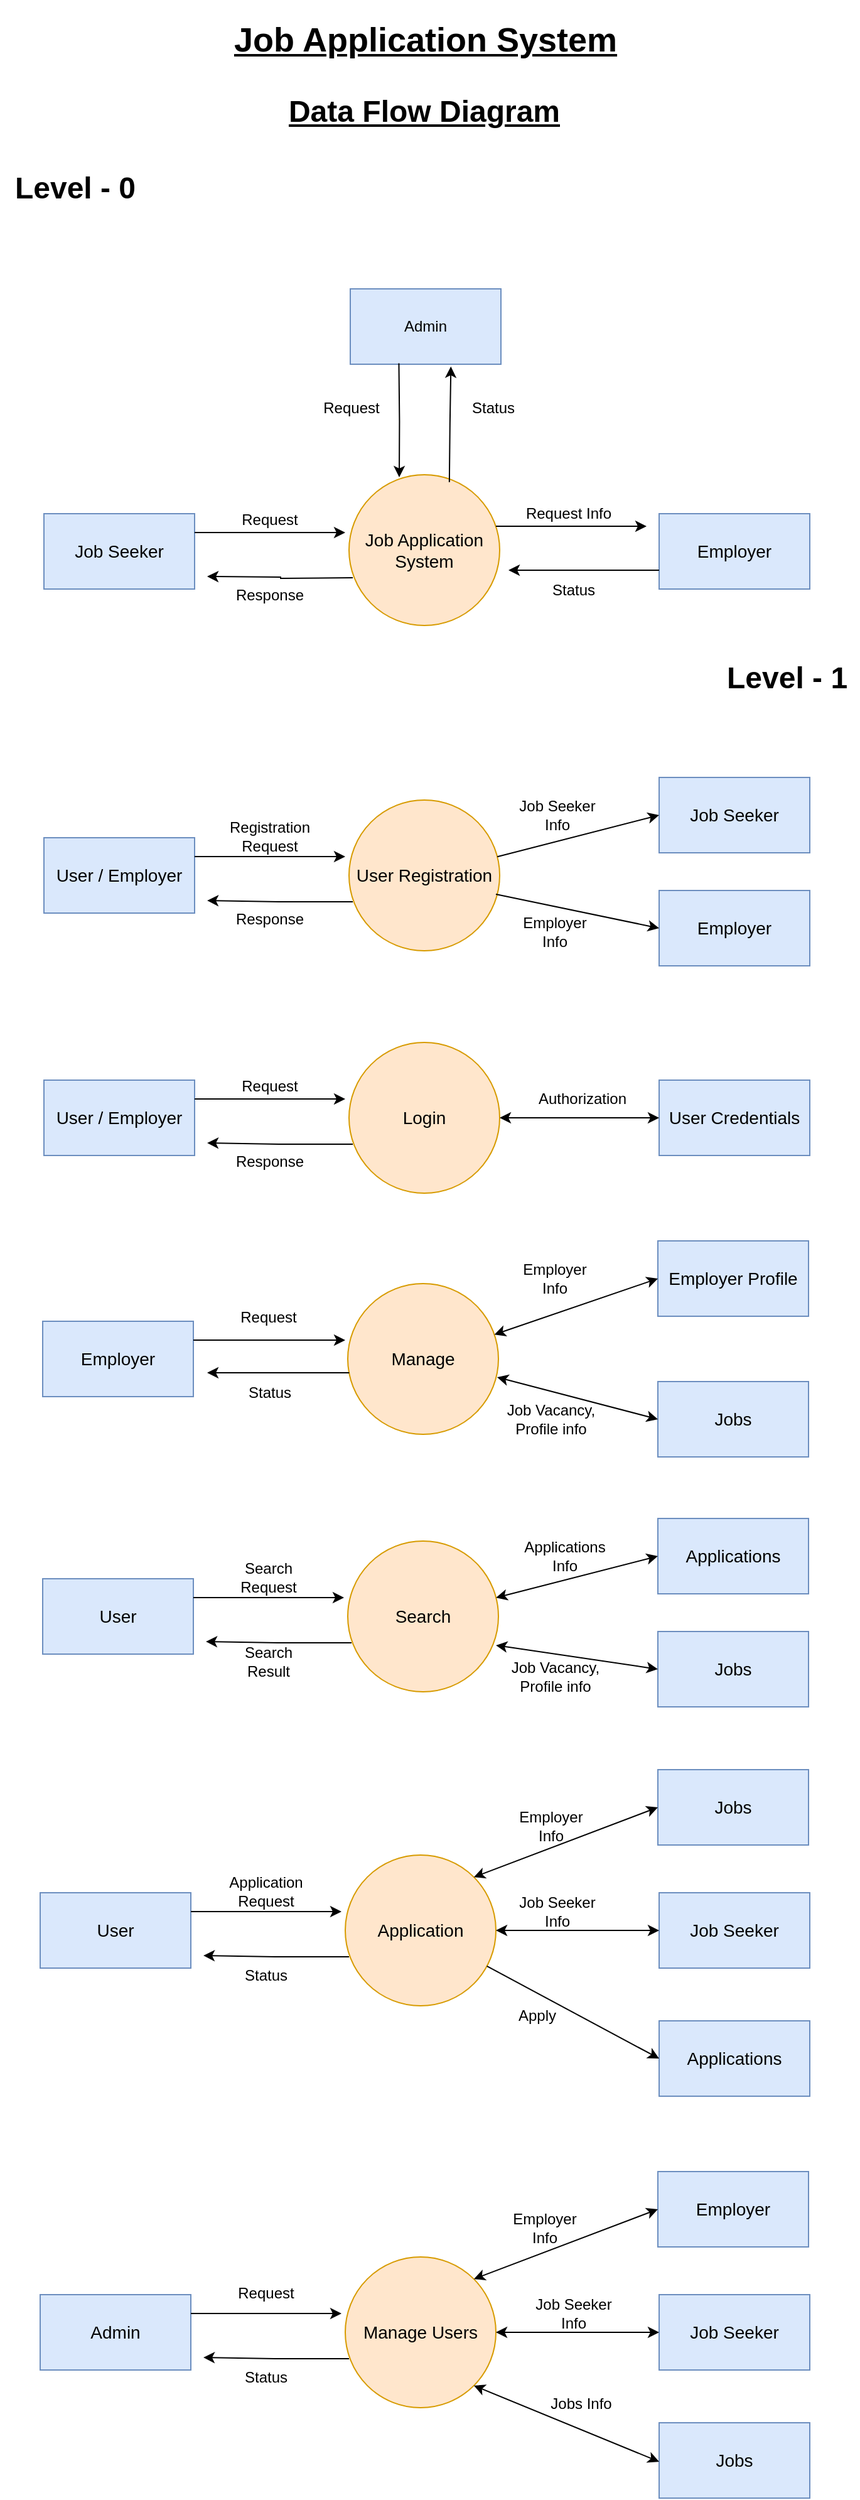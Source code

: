 <mxfile version="22.1.11" type="github" pages="2">
  <diagram name="DFD" id="n0FZbdHuvzvqF5hNi4Mt">
    <mxGraphModel dx="1173" dy="613" grid="1" gridSize="10" guides="1" tooltips="1" connect="1" arrows="1" fold="1" page="1" pageScale="1" pageWidth="850" pageHeight="1100" math="0" shadow="0">
      <root>
        <mxCell id="0" />
        <mxCell id="1" parent="0" />
        <mxCell id="ZXx62WjoBj0hGwNEn4ZQ-1" value="&lt;h1&gt;&lt;font style=&quot;font-size: 27px;&quot;&gt;Job Application System&lt;/font&gt;&lt;/h1&gt;" style="text;html=1;strokeColor=none;fillColor=none;spacing=5;spacingTop=-20;whiteSpace=wrap;overflow=hidden;rounded=0;align=center;fontStyle=4" parent="1" vertex="1">
          <mxGeometry x="289" y="40" width="330" height="40" as="geometry" />
        </mxCell>
        <mxCell id="ZXx62WjoBj0hGwNEn4ZQ-2" value="&lt;h1&gt;Data Flow Diagram&lt;/h1&gt;" style="text;html=1;strokeColor=none;fillColor=none;spacing=5;spacingTop=-20;whiteSpace=wrap;overflow=hidden;rounded=0;align=center;fontStyle=4" parent="1" vertex="1">
          <mxGeometry x="328" y="99" width="250" height="40" as="geometry" />
        </mxCell>
        <mxCell id="ZXx62WjoBj0hGwNEn4ZQ-3" value="&lt;h1&gt;Level - 0&lt;/h1&gt;" style="text;html=1;strokeColor=none;fillColor=none;spacing=5;spacingTop=-20;whiteSpace=wrap;overflow=hidden;rounded=0;align=center;" parent="1" vertex="1">
          <mxGeometry x="115" y="160" width="120" height="40" as="geometry" />
        </mxCell>
        <mxCell id="ZXx62WjoBj0hGwNEn4ZQ-5" value="&lt;font style=&quot;font-size: 14px;&quot;&gt;Job Seeker&lt;/font&gt;" style="rounded=0;whiteSpace=wrap;html=1;fillColor=#dae8fc;strokeColor=#6c8ebf;" parent="1" vertex="1">
          <mxGeometry x="150" y="439" width="120" height="60" as="geometry" />
        </mxCell>
        <mxCell id="ZXx62WjoBj0hGwNEn4ZQ-6" value="&lt;font style=&quot;font-size: 14px;&quot;&gt;Job Application System&lt;/font&gt;" style="ellipse;whiteSpace=wrap;html=1;aspect=fixed;fillColor=#ffe6cc;strokeColor=#d79b00;" parent="1" vertex="1">
          <mxGeometry x="393" y="408" width="120" height="120" as="geometry" />
        </mxCell>
        <mxCell id="ZXx62WjoBj0hGwNEn4ZQ-7" value="&lt;font style=&quot;font-size: 14px;&quot;&gt;Employer&lt;/font&gt;" style="rounded=0;whiteSpace=wrap;html=1;fillColor=#dae8fc;strokeColor=#6c8ebf;" parent="1" vertex="1">
          <mxGeometry x="640" y="439" width="120" height="60" as="geometry" />
        </mxCell>
        <mxCell id="ZXx62WjoBj0hGwNEn4ZQ-13" value="" style="endArrow=classic;html=1;rounded=0;edgeStyle=orthogonalEdgeStyle;exitX=1;exitY=0.25;exitDx=0;exitDy=0;" parent="1" source="ZXx62WjoBj0hGwNEn4ZQ-5" edge="1">
          <mxGeometry width="50" height="50" relative="1" as="geometry">
            <mxPoint x="300" y="489" as="sourcePoint" />
            <mxPoint x="390" y="454" as="targetPoint" />
          </mxGeometry>
        </mxCell>
        <mxCell id="ZXx62WjoBj0hGwNEn4ZQ-14" value="" style="endArrow=classic;html=1;rounded=0;edgeStyle=orthogonalEdgeStyle;exitX=0.975;exitY=0.333;exitDx=0;exitDy=0;exitPerimeter=0;" parent="1" edge="1">
          <mxGeometry width="50" height="50" relative="1" as="geometry">
            <mxPoint x="510" y="448.96" as="sourcePoint" />
            <mxPoint x="630" y="449" as="targetPoint" />
          </mxGeometry>
        </mxCell>
        <mxCell id="ZXx62WjoBj0hGwNEn4ZQ-15" value="" style="endArrow=classic;html=1;rounded=0;edgeStyle=orthogonalEdgeStyle;exitX=0;exitY=0.75;exitDx=0;exitDy=0;" parent="1" source="ZXx62WjoBj0hGwNEn4ZQ-7" edge="1">
          <mxGeometry width="50" height="50" relative="1" as="geometry">
            <mxPoint x="550" y="519" as="sourcePoint" />
            <mxPoint x="520" y="484" as="targetPoint" />
          </mxGeometry>
        </mxCell>
        <mxCell id="ZXx62WjoBj0hGwNEn4ZQ-16" value="" style="endArrow=classic;html=1;rounded=0;edgeStyle=orthogonalEdgeStyle;exitX=0.025;exitY=0.675;exitDx=0;exitDy=0;exitPerimeter=0;" parent="1" edge="1">
          <mxGeometry width="50" height="50" relative="1" as="geometry">
            <mxPoint x="396" y="490" as="sourcePoint" />
            <mxPoint x="280" y="489" as="targetPoint" />
          </mxGeometry>
        </mxCell>
        <mxCell id="ZXx62WjoBj0hGwNEn4ZQ-17" value="Request" style="text;html=1;strokeColor=none;fillColor=none;align=center;verticalAlign=middle;whiteSpace=wrap;rounded=0;" parent="1" vertex="1">
          <mxGeometry x="300" y="429" width="60" height="30" as="geometry" />
        </mxCell>
        <mxCell id="ZXx62WjoBj0hGwNEn4ZQ-18" value="Request Info" style="text;html=1;strokeColor=none;fillColor=none;align=center;verticalAlign=middle;whiteSpace=wrap;rounded=0;" parent="1" vertex="1">
          <mxGeometry x="528" y="424" width="80" height="30" as="geometry" />
        </mxCell>
        <mxCell id="ZXx62WjoBj0hGwNEn4ZQ-19" value="Response" style="text;html=1;strokeColor=none;fillColor=none;align=center;verticalAlign=middle;whiteSpace=wrap;rounded=0;" parent="1" vertex="1">
          <mxGeometry x="300" y="489" width="60" height="30" as="geometry" />
        </mxCell>
        <mxCell id="ZXx62WjoBj0hGwNEn4ZQ-20" value="Status" style="text;html=1;strokeColor=none;fillColor=none;align=center;verticalAlign=middle;whiteSpace=wrap;rounded=0;" parent="1" vertex="1">
          <mxGeometry x="542" y="485" width="60" height="30" as="geometry" />
        </mxCell>
        <mxCell id="ZXx62WjoBj0hGwNEn4ZQ-21" value="&lt;h1&gt;Level - 1&lt;/h1&gt;" style="text;html=1;strokeColor=none;fillColor=none;spacing=5;spacingTop=-20;whiteSpace=wrap;overflow=hidden;rounded=0;" parent="1" vertex="1">
          <mxGeometry x="689" y="550" width="110" height="40" as="geometry" />
        </mxCell>
        <mxCell id="ZXx62WjoBj0hGwNEn4ZQ-22" value="&lt;span style=&quot;font-size: 14px;&quot;&gt;User / Employer&lt;/span&gt;" style="rounded=0;whiteSpace=wrap;html=1;fillColor=#dae8fc;strokeColor=#6c8ebf;" parent="1" vertex="1">
          <mxGeometry x="150" y="890" width="120" height="60" as="geometry" />
        </mxCell>
        <mxCell id="ZXx62WjoBj0hGwNEn4ZQ-23" value="&lt;font style=&quot;font-size: 14px;&quot;&gt;Login&lt;/font&gt;" style="ellipse;whiteSpace=wrap;html=1;aspect=fixed;fillColor=#ffe6cc;strokeColor=#d79b00;" parent="1" vertex="1">
          <mxGeometry x="393" y="860" width="120" height="120" as="geometry" />
        </mxCell>
        <mxCell id="ZXx62WjoBj0hGwNEn4ZQ-24" value="&lt;font style=&quot;font-size: 14px;&quot;&gt;User Credentials&lt;/font&gt;" style="rounded=0;whiteSpace=wrap;html=1;fillColor=#dae8fc;strokeColor=#6c8ebf;" parent="1" vertex="1">
          <mxGeometry x="640" y="890" width="120" height="60" as="geometry" />
        </mxCell>
        <mxCell id="ZXx62WjoBj0hGwNEn4ZQ-25" value="" style="endArrow=classic;html=1;rounded=0;edgeStyle=orthogonalEdgeStyle;exitX=1;exitY=0.25;exitDx=0;exitDy=0;" parent="1" source="ZXx62WjoBj0hGwNEn4ZQ-22" edge="1">
          <mxGeometry width="50" height="50" relative="1" as="geometry">
            <mxPoint x="300" y="940" as="sourcePoint" />
            <mxPoint x="390" y="905" as="targetPoint" />
          </mxGeometry>
        </mxCell>
        <mxCell id="ZXx62WjoBj0hGwNEn4ZQ-28" value="" style="endArrow=classic;html=1;rounded=0;edgeStyle=orthogonalEdgeStyle;exitX=0.025;exitY=0.675;exitDx=0;exitDy=0;exitPerimeter=0;" parent="1" source="ZXx62WjoBj0hGwNEn4ZQ-23" edge="1">
          <mxGeometry width="50" height="50" relative="1" as="geometry">
            <mxPoint x="280" y="990" as="sourcePoint" />
            <mxPoint x="280" y="940" as="targetPoint" />
          </mxGeometry>
        </mxCell>
        <mxCell id="ZXx62WjoBj0hGwNEn4ZQ-29" value="Request" style="text;html=1;strokeColor=none;fillColor=none;align=center;verticalAlign=middle;whiteSpace=wrap;rounded=0;" parent="1" vertex="1">
          <mxGeometry x="300" y="880" width="60" height="30" as="geometry" />
        </mxCell>
        <mxCell id="ZXx62WjoBj0hGwNEn4ZQ-30" value="Authorization" style="text;html=1;strokeColor=none;fillColor=none;align=center;verticalAlign=middle;whiteSpace=wrap;rounded=0;" parent="1" vertex="1">
          <mxGeometry x="539" y="890" width="80" height="30" as="geometry" />
        </mxCell>
        <mxCell id="ZXx62WjoBj0hGwNEn4ZQ-31" value="Response" style="text;html=1;strokeColor=none;fillColor=none;align=center;verticalAlign=middle;whiteSpace=wrap;rounded=0;" parent="1" vertex="1">
          <mxGeometry x="300" y="940" width="60" height="30" as="geometry" />
        </mxCell>
        <mxCell id="ZXx62WjoBj0hGwNEn4ZQ-33" value="" style="endArrow=classic;startArrow=classic;html=1;rounded=0;edgeStyle=orthogonalEdgeStyle;entryX=0;entryY=0.5;entryDx=0;entryDy=0;exitX=1;exitY=0.5;exitDx=0;exitDy=0;" parent="1" source="ZXx62WjoBj0hGwNEn4ZQ-23" target="ZXx62WjoBj0hGwNEn4ZQ-24" edge="1">
          <mxGeometry width="50" height="50" relative="1" as="geometry">
            <mxPoint x="550" y="970" as="sourcePoint" />
            <mxPoint x="600" y="920" as="targetPoint" />
          </mxGeometry>
        </mxCell>
        <mxCell id="ZXx62WjoBj0hGwNEn4ZQ-34" value="&lt;span style=&quot;font-size: 14px;&quot;&gt;User / Employer&lt;/span&gt;" style="rounded=0;whiteSpace=wrap;html=1;fillColor=#dae8fc;strokeColor=#6c8ebf;" parent="1" vertex="1">
          <mxGeometry x="150" y="697" width="120" height="60" as="geometry" />
        </mxCell>
        <mxCell id="ZXx62WjoBj0hGwNEn4ZQ-35" value="&lt;span style=&quot;font-size: 14px;&quot;&gt;User Registration&lt;/span&gt;" style="ellipse;whiteSpace=wrap;html=1;aspect=fixed;fillColor=#ffe6cc;strokeColor=#d79b00;" parent="1" vertex="1">
          <mxGeometry x="393" y="667" width="120" height="120" as="geometry" />
        </mxCell>
        <mxCell id="ZXx62WjoBj0hGwNEn4ZQ-36" value="&lt;font style=&quot;font-size: 14px;&quot;&gt;Job Seeker&lt;/font&gt;" style="rounded=0;whiteSpace=wrap;html=1;fillColor=#dae8fc;strokeColor=#6c8ebf;" parent="1" vertex="1">
          <mxGeometry x="640" y="649" width="120" height="60" as="geometry" />
        </mxCell>
        <mxCell id="ZXx62WjoBj0hGwNEn4ZQ-37" value="" style="endArrow=classic;html=1;rounded=0;edgeStyle=orthogonalEdgeStyle;exitX=1;exitY=0.25;exitDx=0;exitDy=0;" parent="1" source="ZXx62WjoBj0hGwNEn4ZQ-34" edge="1">
          <mxGeometry width="50" height="50" relative="1" as="geometry">
            <mxPoint x="300" y="747" as="sourcePoint" />
            <mxPoint x="390" y="712" as="targetPoint" />
          </mxGeometry>
        </mxCell>
        <mxCell id="ZXx62WjoBj0hGwNEn4ZQ-38" value="" style="endArrow=classic;html=1;rounded=0;edgeStyle=orthogonalEdgeStyle;exitX=0.025;exitY=0.675;exitDx=0;exitDy=0;exitPerimeter=0;" parent="1" source="ZXx62WjoBj0hGwNEn4ZQ-35" edge="1">
          <mxGeometry width="50" height="50" relative="1" as="geometry">
            <mxPoint x="280" y="797" as="sourcePoint" />
            <mxPoint x="280" y="747" as="targetPoint" />
          </mxGeometry>
        </mxCell>
        <mxCell id="ZXx62WjoBj0hGwNEn4ZQ-39" value="Registration Request" style="text;html=1;strokeColor=none;fillColor=none;align=center;verticalAlign=middle;whiteSpace=wrap;rounded=0;" parent="1" vertex="1">
          <mxGeometry x="300" y="681" width="60" height="30" as="geometry" />
        </mxCell>
        <mxCell id="ZXx62WjoBj0hGwNEn4ZQ-41" value="Response" style="text;html=1;strokeColor=none;fillColor=none;align=center;verticalAlign=middle;whiteSpace=wrap;rounded=0;" parent="1" vertex="1">
          <mxGeometry x="300" y="747" width="60" height="30" as="geometry" />
        </mxCell>
        <mxCell id="ZXx62WjoBj0hGwNEn4ZQ-44" value="&lt;font style=&quot;font-size: 14px;&quot;&gt;Employer&lt;/font&gt;" style="rounded=0;whiteSpace=wrap;html=1;fillColor=#dae8fc;strokeColor=#6c8ebf;" parent="1" vertex="1">
          <mxGeometry x="640" y="739" width="120" height="60" as="geometry" />
        </mxCell>
        <mxCell id="ZXx62WjoBj0hGwNEn4ZQ-48" value="Job Seeker Info" style="text;html=1;strokeColor=none;fillColor=none;align=center;verticalAlign=middle;whiteSpace=wrap;rounded=0;" parent="1" vertex="1">
          <mxGeometry x="523" y="664" width="72" height="30" as="geometry" />
        </mxCell>
        <mxCell id="ZXx62WjoBj0hGwNEn4ZQ-49" value="Employer Info" style="text;html=1;strokeColor=none;fillColor=none;align=center;verticalAlign=middle;whiteSpace=wrap;rounded=0;" parent="1" vertex="1">
          <mxGeometry x="527" y="757" width="60" height="30" as="geometry" />
        </mxCell>
        <mxCell id="rvOceuUh3xd4G9wwaCa7-1" value="&lt;span style=&quot;font-size: 14px;&quot;&gt;User&lt;/span&gt;" style="rounded=0;whiteSpace=wrap;html=1;fillColor=#dae8fc;strokeColor=#6c8ebf;" parent="1" vertex="1">
          <mxGeometry x="149" y="1287" width="120" height="60" as="geometry" />
        </mxCell>
        <mxCell id="rvOceuUh3xd4G9wwaCa7-2" value="&lt;span style=&quot;font-size: 14px;&quot;&gt;Search&lt;/span&gt;" style="ellipse;whiteSpace=wrap;html=1;aspect=fixed;fillColor=#ffe6cc;strokeColor=#d79b00;" parent="1" vertex="1">
          <mxGeometry x="392" y="1257" width="120" height="120" as="geometry" />
        </mxCell>
        <mxCell id="rvOceuUh3xd4G9wwaCa7-3" value="&lt;font style=&quot;font-size: 14px;&quot;&gt;Applications&lt;/font&gt;" style="rounded=0;whiteSpace=wrap;html=1;fillColor=#dae8fc;strokeColor=#6c8ebf;" parent="1" vertex="1">
          <mxGeometry x="639" y="1239" width="120" height="60" as="geometry" />
        </mxCell>
        <mxCell id="rvOceuUh3xd4G9wwaCa7-4" value="" style="endArrow=classic;html=1;rounded=0;edgeStyle=orthogonalEdgeStyle;exitX=1;exitY=0.25;exitDx=0;exitDy=0;" parent="1" source="rvOceuUh3xd4G9wwaCa7-1" edge="1">
          <mxGeometry width="50" height="50" relative="1" as="geometry">
            <mxPoint x="299" y="1337" as="sourcePoint" />
            <mxPoint x="389" y="1302" as="targetPoint" />
          </mxGeometry>
        </mxCell>
        <mxCell id="rvOceuUh3xd4G9wwaCa7-5" value="" style="endArrow=classic;html=1;rounded=0;edgeStyle=orthogonalEdgeStyle;exitX=0.025;exitY=0.675;exitDx=0;exitDy=0;exitPerimeter=0;" parent="1" source="rvOceuUh3xd4G9wwaCa7-2" edge="1">
          <mxGeometry width="50" height="50" relative="1" as="geometry">
            <mxPoint x="279" y="1387" as="sourcePoint" />
            <mxPoint x="279" y="1337" as="targetPoint" />
          </mxGeometry>
        </mxCell>
        <mxCell id="rvOceuUh3xd4G9wwaCa7-6" value="Search&lt;br&gt;Request" style="text;html=1;strokeColor=none;fillColor=none;align=center;verticalAlign=middle;whiteSpace=wrap;rounded=0;" parent="1" vertex="1">
          <mxGeometry x="299" y="1271" width="60" height="30" as="geometry" />
        </mxCell>
        <mxCell id="rvOceuUh3xd4G9wwaCa7-7" value="Search Result" style="text;html=1;strokeColor=none;fillColor=none;align=center;verticalAlign=middle;whiteSpace=wrap;rounded=0;" parent="1" vertex="1">
          <mxGeometry x="299" y="1338" width="60" height="30" as="geometry" />
        </mxCell>
        <mxCell id="rvOceuUh3xd4G9wwaCa7-8" value="&lt;font style=&quot;font-size: 14px;&quot;&gt;Jobs&lt;/font&gt;" style="rounded=0;whiteSpace=wrap;html=1;fillColor=#dae8fc;strokeColor=#6c8ebf;" parent="1" vertex="1">
          <mxGeometry x="639" y="1329" width="120" height="60" as="geometry" />
        </mxCell>
        <mxCell id="rvOceuUh3xd4G9wwaCa7-10" value="Applications Info" style="text;html=1;strokeColor=none;fillColor=none;align=center;verticalAlign=middle;whiteSpace=wrap;rounded=0;" parent="1" vertex="1">
          <mxGeometry x="529" y="1254" width="72" height="30" as="geometry" />
        </mxCell>
        <mxCell id="rvOceuUh3xd4G9wwaCa7-11" value="Job Vacancy, Profile info" style="text;html=1;strokeColor=none;fillColor=none;align=center;verticalAlign=middle;whiteSpace=wrap;rounded=0;" parent="1" vertex="1">
          <mxGeometry x="517" y="1350" width="81" height="30" as="geometry" />
        </mxCell>
        <mxCell id="rvOceuUh3xd4G9wwaCa7-16" value="&lt;span style=&quot;font-size: 14px;&quot;&gt;User&lt;/span&gt;" style="rounded=0;whiteSpace=wrap;html=1;fillColor=#dae8fc;strokeColor=#6c8ebf;" parent="1" vertex="1">
          <mxGeometry x="147" y="1537" width="120" height="60" as="geometry" />
        </mxCell>
        <mxCell id="rvOceuUh3xd4G9wwaCa7-17" value="&lt;span style=&quot;font-size: 14px;&quot;&gt;Application&lt;/span&gt;" style="ellipse;whiteSpace=wrap;html=1;aspect=fixed;fillColor=#ffe6cc;strokeColor=#d79b00;" parent="1" vertex="1">
          <mxGeometry x="390" y="1507" width="120" height="120" as="geometry" />
        </mxCell>
        <mxCell id="rvOceuUh3xd4G9wwaCa7-18" value="&lt;font style=&quot;font-size: 14px;&quot;&gt;Jobs&lt;/font&gt;" style="rounded=0;whiteSpace=wrap;html=1;fillColor=#dae8fc;strokeColor=#6c8ebf;" parent="1" vertex="1">
          <mxGeometry x="639" y="1439" width="120" height="60" as="geometry" />
        </mxCell>
        <mxCell id="rvOceuUh3xd4G9wwaCa7-19" value="" style="endArrow=classic;html=1;rounded=0;edgeStyle=orthogonalEdgeStyle;exitX=1;exitY=0.25;exitDx=0;exitDy=0;" parent="1" source="rvOceuUh3xd4G9wwaCa7-16" edge="1">
          <mxGeometry width="50" height="50" relative="1" as="geometry">
            <mxPoint x="297" y="1587" as="sourcePoint" />
            <mxPoint x="387" y="1552" as="targetPoint" />
          </mxGeometry>
        </mxCell>
        <mxCell id="rvOceuUh3xd4G9wwaCa7-20" value="" style="endArrow=classic;html=1;rounded=0;edgeStyle=orthogonalEdgeStyle;exitX=0.025;exitY=0.675;exitDx=0;exitDy=0;exitPerimeter=0;" parent="1" source="rvOceuUh3xd4G9wwaCa7-17" edge="1">
          <mxGeometry width="50" height="50" relative="1" as="geometry">
            <mxPoint x="277" y="1637" as="sourcePoint" />
            <mxPoint x="277" y="1587" as="targetPoint" />
          </mxGeometry>
        </mxCell>
        <mxCell id="rvOceuUh3xd4G9wwaCa7-21" value="Application Request" style="text;html=1;strokeColor=none;fillColor=none;align=center;verticalAlign=middle;whiteSpace=wrap;rounded=0;" parent="1" vertex="1">
          <mxGeometry x="297" y="1521" width="60" height="30" as="geometry" />
        </mxCell>
        <mxCell id="rvOceuUh3xd4G9wwaCa7-22" value="Status" style="text;html=1;strokeColor=none;fillColor=none;align=center;verticalAlign=middle;whiteSpace=wrap;rounded=0;" parent="1" vertex="1">
          <mxGeometry x="297" y="1588" width="60" height="30" as="geometry" />
        </mxCell>
        <mxCell id="rvOceuUh3xd4G9wwaCa7-23" value="&lt;font style=&quot;font-size: 14px;&quot;&gt;Job Seeker&lt;/font&gt;" style="rounded=0;whiteSpace=wrap;html=1;fillColor=#dae8fc;strokeColor=#6c8ebf;" parent="1" vertex="1">
          <mxGeometry x="640" y="1537" width="120" height="60" as="geometry" />
        </mxCell>
        <mxCell id="rvOceuUh3xd4G9wwaCa7-24" value="Employer Info" style="text;html=1;strokeColor=none;fillColor=none;align=center;verticalAlign=middle;whiteSpace=wrap;rounded=0;" parent="1" vertex="1">
          <mxGeometry x="518" y="1469" width="72" height="30" as="geometry" />
        </mxCell>
        <mxCell id="rvOceuUh3xd4G9wwaCa7-25" value="Job Seeker Info" style="text;html=1;strokeColor=none;fillColor=none;align=center;verticalAlign=middle;whiteSpace=wrap;rounded=0;" parent="1" vertex="1">
          <mxGeometry x="525" y="1537" width="68" height="30" as="geometry" />
        </mxCell>
        <mxCell id="rvOceuUh3xd4G9wwaCa7-27" value="" style="endArrow=classic;startArrow=classic;html=1;rounded=0;edgeStyle=orthogonalEdgeStyle;entryX=0;entryY=0.5;entryDx=0;entryDy=0;exitX=1;exitY=0.5;exitDx=0;exitDy=0;" parent="1" source="rvOceuUh3xd4G9wwaCa7-17" target="rvOceuUh3xd4G9wwaCa7-23" edge="1">
          <mxGeometry width="50" height="50" relative="1" as="geometry">
            <mxPoint x="528" y="1579" as="sourcePoint" />
            <mxPoint x="588" y="1559" as="targetPoint" />
          </mxGeometry>
        </mxCell>
        <mxCell id="rvOceuUh3xd4G9wwaCa7-28" value="&lt;font style=&quot;font-size: 14px;&quot;&gt;Applications&lt;/font&gt;" style="rounded=0;whiteSpace=wrap;html=1;fillColor=#dae8fc;strokeColor=#6c8ebf;" parent="1" vertex="1">
          <mxGeometry x="640" y="1639" width="120" height="60" as="geometry" />
        </mxCell>
        <mxCell id="rvOceuUh3xd4G9wwaCa7-30" value="&lt;font style=&quot;font-size: 12px;&quot;&gt;Apply&lt;/font&gt;" style="text;html=1;strokeColor=none;fillColor=none;align=center;verticalAlign=middle;whiteSpace=wrap;rounded=0;" parent="1" vertex="1">
          <mxGeometry x="513" y="1620" width="60" height="30" as="geometry" />
        </mxCell>
        <mxCell id="rvOceuUh3xd4G9wwaCa7-31" value="&lt;span style=&quot;font-size: 14px;&quot;&gt;Admin&lt;/span&gt;" style="rounded=0;whiteSpace=wrap;html=1;fillColor=#dae8fc;strokeColor=#6c8ebf;" parent="1" vertex="1">
          <mxGeometry x="147" y="1857" width="120" height="60" as="geometry" />
        </mxCell>
        <mxCell id="rvOceuUh3xd4G9wwaCa7-32" value="&lt;span style=&quot;font-size: 14px;&quot;&gt;Manage Users&lt;/span&gt;" style="ellipse;whiteSpace=wrap;html=1;aspect=fixed;fillColor=#ffe6cc;strokeColor=#d79b00;" parent="1" vertex="1">
          <mxGeometry x="390" y="1827" width="120" height="120" as="geometry" />
        </mxCell>
        <mxCell id="rvOceuUh3xd4G9wwaCa7-33" value="&lt;font style=&quot;font-size: 14px;&quot;&gt;Employer&lt;/font&gt;" style="rounded=0;whiteSpace=wrap;html=1;fillColor=#dae8fc;strokeColor=#6c8ebf;" parent="1" vertex="1">
          <mxGeometry x="639" y="1759" width="120" height="60" as="geometry" />
        </mxCell>
        <mxCell id="rvOceuUh3xd4G9wwaCa7-34" value="" style="endArrow=classic;html=1;rounded=0;edgeStyle=orthogonalEdgeStyle;exitX=1;exitY=0.25;exitDx=0;exitDy=0;" parent="1" source="rvOceuUh3xd4G9wwaCa7-31" edge="1">
          <mxGeometry width="50" height="50" relative="1" as="geometry">
            <mxPoint x="297" y="1907" as="sourcePoint" />
            <mxPoint x="387" y="1872" as="targetPoint" />
          </mxGeometry>
        </mxCell>
        <mxCell id="rvOceuUh3xd4G9wwaCa7-35" value="" style="endArrow=classic;html=1;rounded=0;edgeStyle=orthogonalEdgeStyle;exitX=0.025;exitY=0.675;exitDx=0;exitDy=0;exitPerimeter=0;" parent="1" source="rvOceuUh3xd4G9wwaCa7-32" edge="1">
          <mxGeometry width="50" height="50" relative="1" as="geometry">
            <mxPoint x="277" y="1957" as="sourcePoint" />
            <mxPoint x="277" y="1907" as="targetPoint" />
          </mxGeometry>
        </mxCell>
        <mxCell id="rvOceuUh3xd4G9wwaCa7-36" value="Request" style="text;html=1;strokeColor=none;fillColor=none;align=center;verticalAlign=middle;whiteSpace=wrap;rounded=0;" parent="1" vertex="1">
          <mxGeometry x="297" y="1841" width="60" height="30" as="geometry" />
        </mxCell>
        <mxCell id="rvOceuUh3xd4G9wwaCa7-37" value="Status" style="text;html=1;strokeColor=none;fillColor=none;align=center;verticalAlign=middle;whiteSpace=wrap;rounded=0;" parent="1" vertex="1">
          <mxGeometry x="297" y="1908" width="60" height="30" as="geometry" />
        </mxCell>
        <mxCell id="rvOceuUh3xd4G9wwaCa7-38" value="&lt;font style=&quot;font-size: 14px;&quot;&gt;Job Seeker&lt;/font&gt;" style="rounded=0;whiteSpace=wrap;html=1;fillColor=#dae8fc;strokeColor=#6c8ebf;" parent="1" vertex="1">
          <mxGeometry x="640" y="1857" width="120" height="60" as="geometry" />
        </mxCell>
        <mxCell id="rvOceuUh3xd4G9wwaCa7-39" value="Employer Info" style="text;html=1;strokeColor=none;fillColor=none;align=center;verticalAlign=middle;whiteSpace=wrap;rounded=0;" parent="1" vertex="1">
          <mxGeometry x="513" y="1789" width="72" height="30" as="geometry" />
        </mxCell>
        <mxCell id="rvOceuUh3xd4G9wwaCa7-40" value="Job Seeker Info" style="text;html=1;strokeColor=none;fillColor=none;align=center;verticalAlign=middle;whiteSpace=wrap;rounded=0;" parent="1" vertex="1">
          <mxGeometry x="538" y="1857" width="68" height="30" as="geometry" />
        </mxCell>
        <mxCell id="rvOceuUh3xd4G9wwaCa7-42" value="" style="endArrow=classic;startArrow=classic;html=1;rounded=0;edgeStyle=orthogonalEdgeStyle;entryX=0;entryY=0.5;entryDx=0;entryDy=0;exitX=1;exitY=0.5;exitDx=0;exitDy=0;" parent="1" source="rvOceuUh3xd4G9wwaCa7-32" target="rvOceuUh3xd4G9wwaCa7-38" edge="1">
          <mxGeometry width="50" height="50" relative="1" as="geometry">
            <mxPoint x="528" y="1899" as="sourcePoint" />
            <mxPoint x="588" y="1879" as="targetPoint" />
          </mxGeometry>
        </mxCell>
        <mxCell id="rvOceuUh3xd4G9wwaCa7-43" value="&lt;font style=&quot;font-size: 14px;&quot;&gt;Jobs&lt;/font&gt;" style="rounded=0;whiteSpace=wrap;html=1;fillColor=#dae8fc;strokeColor=#6c8ebf;" parent="1" vertex="1">
          <mxGeometry x="640" y="1959" width="120" height="60" as="geometry" />
        </mxCell>
        <mxCell id="rvOceuUh3xd4G9wwaCa7-45" value="Jobs Info" style="text;html=1;strokeColor=none;fillColor=none;align=center;verticalAlign=middle;whiteSpace=wrap;rounded=0;" parent="1" vertex="1">
          <mxGeometry x="548" y="1929" width="60" height="30" as="geometry" />
        </mxCell>
        <mxCell id="rvOceuUh3xd4G9wwaCa7-49" value="Request" style="text;html=1;strokeColor=none;fillColor=none;align=center;verticalAlign=middle;whiteSpace=wrap;rounded=0;" parent="1" vertex="1">
          <mxGeometry x="365" y="340" width="60" height="30" as="geometry" />
        </mxCell>
        <mxCell id="rvOceuUh3xd4G9wwaCa7-50" value="Status" style="text;html=1;strokeColor=none;fillColor=none;align=center;verticalAlign=middle;whiteSpace=wrap;rounded=0;" parent="1" vertex="1">
          <mxGeometry x="478" y="340" width="60" height="30" as="geometry" />
        </mxCell>
        <mxCell id="rvOceuUh3xd4G9wwaCa7-51" value="Admin" style="rounded=0;whiteSpace=wrap;html=1;fillColor=#dae8fc;strokeColor=#6c8ebf;" parent="1" vertex="1">
          <mxGeometry x="394" y="260" width="120" height="60" as="geometry" />
        </mxCell>
        <mxCell id="rvOceuUh3xd4G9wwaCa7-52" value="" style="endArrow=classic;html=1;rounded=0;edgeStyle=orthogonalEdgeStyle;exitX=0.356;exitY=0.987;exitDx=0;exitDy=0;exitPerimeter=0;" parent="1" edge="1">
          <mxGeometry width="50" height="50" relative="1" as="geometry">
            <mxPoint x="432.72" y="319.22" as="sourcePoint" />
            <mxPoint x="433" y="410" as="targetPoint" />
          </mxGeometry>
        </mxCell>
        <mxCell id="rvOceuUh3xd4G9wwaCa7-54" value="" style="endArrow=classic;html=1;rounded=0;edgeStyle=orthogonalEdgeStyle;entryX=0.668;entryY=1.03;entryDx=0;entryDy=0;entryPerimeter=0;exitX=0.691;exitY=-0.009;exitDx=0;exitDy=0;exitPerimeter=0;" parent="1" target="rvOceuUh3xd4G9wwaCa7-51" edge="1">
          <mxGeometry width="50" height="50" relative="1" as="geometry">
            <mxPoint x="472.92" y="413.92" as="sourcePoint" />
            <mxPoint x="472" y="327.8" as="targetPoint" />
          </mxGeometry>
        </mxCell>
        <mxCell id="3oJ-Er16zWGDzY93MScV-1" value="&lt;span style=&quot;font-size: 14px;&quot;&gt;Employer&lt;/span&gt;" style="rounded=0;whiteSpace=wrap;html=1;fillColor=#dae8fc;strokeColor=#6c8ebf;" vertex="1" parent="1">
          <mxGeometry x="149" y="1082" width="120" height="60" as="geometry" />
        </mxCell>
        <mxCell id="3oJ-Er16zWGDzY93MScV-2" value="&lt;span style=&quot;font-size: 14px;&quot;&gt;Manage&lt;/span&gt;" style="ellipse;whiteSpace=wrap;html=1;aspect=fixed;fillColor=#ffe6cc;strokeColor=#d79b00;" vertex="1" parent="1">
          <mxGeometry x="392" y="1052" width="120" height="120" as="geometry" />
        </mxCell>
        <mxCell id="3oJ-Er16zWGDzY93MScV-3" value="&lt;font style=&quot;font-size: 14px;&quot;&gt;Employer Profile&lt;/font&gt;" style="rounded=0;whiteSpace=wrap;html=1;fillColor=#dae8fc;strokeColor=#6c8ebf;" vertex="1" parent="1">
          <mxGeometry x="639" y="1018" width="120" height="60" as="geometry" />
        </mxCell>
        <mxCell id="3oJ-Er16zWGDzY93MScV-6" value="Request" style="text;html=1;strokeColor=none;fillColor=none;align=center;verticalAlign=middle;whiteSpace=wrap;rounded=0;" vertex="1" parent="1">
          <mxGeometry x="299" y="1064" width="60" height="30" as="geometry" />
        </mxCell>
        <mxCell id="3oJ-Er16zWGDzY93MScV-7" value="Status" style="text;html=1;strokeColor=none;fillColor=none;align=center;verticalAlign=middle;whiteSpace=wrap;rounded=0;" vertex="1" parent="1">
          <mxGeometry x="300" y="1124" width="60" height="30" as="geometry" />
        </mxCell>
        <mxCell id="3oJ-Er16zWGDzY93MScV-8" value="&lt;font style=&quot;font-size: 14px;&quot;&gt;Jobs&lt;/font&gt;" style="rounded=0;whiteSpace=wrap;html=1;fillColor=#dae8fc;strokeColor=#6c8ebf;" vertex="1" parent="1">
          <mxGeometry x="639" y="1130" width="120" height="60" as="geometry" />
        </mxCell>
        <mxCell id="3oJ-Er16zWGDzY93MScV-9" value="Employer Info" style="text;html=1;strokeColor=none;fillColor=none;align=center;verticalAlign=middle;whiteSpace=wrap;rounded=0;" vertex="1" parent="1">
          <mxGeometry x="521" y="1033" width="72" height="30" as="geometry" />
        </mxCell>
        <mxCell id="3oJ-Er16zWGDzY93MScV-10" value="Job Vacancy, Profile info" style="text;html=1;strokeColor=none;fillColor=none;align=center;verticalAlign=middle;whiteSpace=wrap;rounded=0;" vertex="1" parent="1">
          <mxGeometry x="510" y="1145" width="88" height="30" as="geometry" />
        </mxCell>
        <mxCell id="3oJ-Er16zWGDzY93MScV-16" value="" style="endArrow=classic;startArrow=classic;html=1;rounded=0;entryX=0;entryY=0.5;entryDx=0;entryDy=0;exitX=0.991;exitY=0.621;exitDx=0;exitDy=0;exitPerimeter=0;" edge="1" parent="1" source="3oJ-Er16zWGDzY93MScV-2" target="3oJ-Er16zWGDzY93MScV-8">
          <mxGeometry width="50" height="50" relative="1" as="geometry">
            <mxPoint x="520" y="1190" as="sourcePoint" />
            <mxPoint x="570" y="1140" as="targetPoint" />
            <Array as="points" />
          </mxGeometry>
        </mxCell>
        <mxCell id="3oJ-Er16zWGDzY93MScV-18" value="" style="endArrow=classic;startArrow=classic;html=1;rounded=0;entryX=0;entryY=0.5;entryDx=0;entryDy=0;" edge="1" parent="1" source="3oJ-Er16zWGDzY93MScV-2" target="3oJ-Er16zWGDzY93MScV-3">
          <mxGeometry width="50" height="50" relative="1" as="geometry">
            <mxPoint x="530" y="1060" as="sourcePoint" />
            <mxPoint x="580" y="1010" as="targetPoint" />
            <Array as="points" />
          </mxGeometry>
        </mxCell>
        <mxCell id="3oJ-Er16zWGDzY93MScV-19" value="" style="endArrow=classic;html=1;rounded=0;exitX=1;exitY=0.25;exitDx=0;exitDy=0;" edge="1" parent="1" source="3oJ-Er16zWGDzY93MScV-1">
          <mxGeometry width="50" height="50" relative="1" as="geometry">
            <mxPoint x="300" y="1124" as="sourcePoint" />
            <mxPoint x="390" y="1097" as="targetPoint" />
          </mxGeometry>
        </mxCell>
        <mxCell id="3oJ-Er16zWGDzY93MScV-20" value="" style="endArrow=classic;html=1;rounded=0;exitX=0.01;exitY=0.592;exitDx=0;exitDy=0;exitPerimeter=0;" edge="1" parent="1" source="3oJ-Er16zWGDzY93MScV-2">
          <mxGeometry width="50" height="50" relative="1" as="geometry">
            <mxPoint x="250" y="1204" as="sourcePoint" />
            <mxPoint x="280" y="1123" as="targetPoint" />
          </mxGeometry>
        </mxCell>
        <mxCell id="3oJ-Er16zWGDzY93MScV-21" value="" style="endArrow=classic;startArrow=classic;html=1;rounded=0;exitX=1;exitY=1;exitDx=0;exitDy=0;" edge="1" parent="1" source="rvOceuUh3xd4G9wwaCa7-32">
          <mxGeometry width="50" height="50" relative="1" as="geometry">
            <mxPoint x="498.216" y="1929.426" as="sourcePoint" />
            <mxPoint x="640" y="1990" as="targetPoint" />
          </mxGeometry>
        </mxCell>
        <mxCell id="3oJ-Er16zWGDzY93MScV-22" value="" style="endArrow=classic;startArrow=classic;html=1;rounded=0;exitX=1;exitY=0;exitDx=0;exitDy=0;entryX=0;entryY=0.5;entryDx=0;entryDy=0;" edge="1" parent="1" source="rvOceuUh3xd4G9wwaCa7-32" target="rvOceuUh3xd4G9wwaCa7-33">
          <mxGeometry width="50" height="50" relative="1" as="geometry">
            <mxPoint x="550" y="1840" as="sourcePoint" />
            <mxPoint x="600" y="1790" as="targetPoint" />
          </mxGeometry>
        </mxCell>
        <mxCell id="3oJ-Er16zWGDzY93MScV-25" value="" style="endArrow=classic;html=1;rounded=0;entryX=0;entryY=0.5;entryDx=0;entryDy=0;" edge="1" parent="1" source="ZXx62WjoBj0hGwNEn4ZQ-35" target="ZXx62WjoBj0hGwNEn4ZQ-36">
          <mxGeometry width="50" height="50" relative="1" as="geometry">
            <mxPoint x="550" y="722" as="sourcePoint" />
            <mxPoint x="600" y="672" as="targetPoint" />
          </mxGeometry>
        </mxCell>
        <mxCell id="3oJ-Er16zWGDzY93MScV-26" value="" style="endArrow=classic;html=1;rounded=0;entryX=0;entryY=0.5;entryDx=0;entryDy=0;exitX=0.975;exitY=0.625;exitDx=0;exitDy=0;exitPerimeter=0;" edge="1" parent="1" source="ZXx62WjoBj0hGwNEn4ZQ-35" target="ZXx62WjoBj0hGwNEn4ZQ-44">
          <mxGeometry width="50" height="50" relative="1" as="geometry">
            <mxPoint x="550" y="762" as="sourcePoint" />
            <mxPoint x="600" y="712" as="targetPoint" />
          </mxGeometry>
        </mxCell>
        <mxCell id="3oJ-Er16zWGDzY93MScV-27" value="" style="endArrow=classic;startArrow=classic;html=1;rounded=0;entryX=0;entryY=0.5;entryDx=0;entryDy=0;" edge="1" parent="1" source="rvOceuUh3xd4G9wwaCa7-2" target="rvOceuUh3xd4G9wwaCa7-3">
          <mxGeometry width="50" height="50" relative="1" as="geometry">
            <mxPoint x="560" y="1300" as="sourcePoint" />
            <mxPoint x="610" y="1250" as="targetPoint" />
          </mxGeometry>
        </mxCell>
        <mxCell id="3oJ-Er16zWGDzY93MScV-28" value="" style="endArrow=classic;startArrow=classic;html=1;rounded=0;entryX=0;entryY=0.5;entryDx=0;entryDy=0;" edge="1" parent="1" target="rvOceuUh3xd4G9wwaCa7-8">
          <mxGeometry width="50" height="50" relative="1" as="geometry">
            <mxPoint x="510" y="1340" as="sourcePoint" />
            <mxPoint x="590" y="1300" as="targetPoint" />
          </mxGeometry>
        </mxCell>
        <mxCell id="3oJ-Er16zWGDzY93MScV-29" value="" style="endArrow=classic;startArrow=classic;html=1;rounded=0;entryX=0;entryY=0.5;entryDx=0;entryDy=0;exitX=1;exitY=0;exitDx=0;exitDy=0;" edge="1" parent="1" source="rvOceuUh3xd4G9wwaCa7-17" target="rvOceuUh3xd4G9wwaCa7-18">
          <mxGeometry width="50" height="50" relative="1" as="geometry">
            <mxPoint x="540" y="1520" as="sourcePoint" />
            <mxPoint x="590" y="1470" as="targetPoint" />
          </mxGeometry>
        </mxCell>
        <mxCell id="3oJ-Er16zWGDzY93MScV-30" value="" style="endArrow=classic;html=1;rounded=0;entryX=0;entryY=0.5;entryDx=0;entryDy=0;" edge="1" parent="1" source="rvOceuUh3xd4G9wwaCa7-17" target="rvOceuUh3xd4G9wwaCa7-28">
          <mxGeometry width="50" height="50" relative="1" as="geometry">
            <mxPoint x="420" y="1710" as="sourcePoint" />
            <mxPoint x="470" y="1660" as="targetPoint" />
          </mxGeometry>
        </mxCell>
      </root>
    </mxGraphModel>
  </diagram>
  <diagram id="ouwz0wmWdoGfxDvdlCNv" name="ERD">
    <mxGraphModel dx="880" dy="460" grid="1" gridSize="10" guides="1" tooltips="1" connect="1" arrows="1" fold="1" page="1" pageScale="1" pageWidth="850" pageHeight="1100" math="0" shadow="0">
      <root>
        <mxCell id="0" />
        <mxCell id="1" parent="0" />
        <mxCell id="-TL9NEGEg42N0MaOFhkl-1" value="&lt;h1&gt;&lt;font style=&quot;font-size: 27px;&quot;&gt;Job Application System&lt;/font&gt;&lt;/h1&gt;" style="text;html=1;strokeColor=none;fillColor=none;spacing=5;spacingTop=-20;whiteSpace=wrap;overflow=hidden;rounded=0;align=center;fontStyle=4" parent="1" vertex="1">
          <mxGeometry x="289" y="40" width="330" height="40" as="geometry" />
        </mxCell>
        <mxCell id="-TL9NEGEg42N0MaOFhkl-2" value="&lt;h1&gt;ER Diagram&lt;/h1&gt;" style="text;html=1;strokeColor=none;fillColor=none;spacing=5;spacingTop=-20;whiteSpace=wrap;overflow=hidden;rounded=0;align=center;fontStyle=4" parent="1" vertex="1">
          <mxGeometry x="328" y="99" width="250" height="40" as="geometry" />
        </mxCell>
        <mxCell id="pk0RlsL8hYIRSLS9Z3Bs-1" value="" style="html=1;dashed=0;whiteSpace=wrap;shape=partialRectangle;right=0;left=0;" vertex="1" parent="1">
          <mxGeometry x="375" y="260" width="145" height="50" as="geometry" />
        </mxCell>
      </root>
    </mxGraphModel>
  </diagram>
</mxfile>
